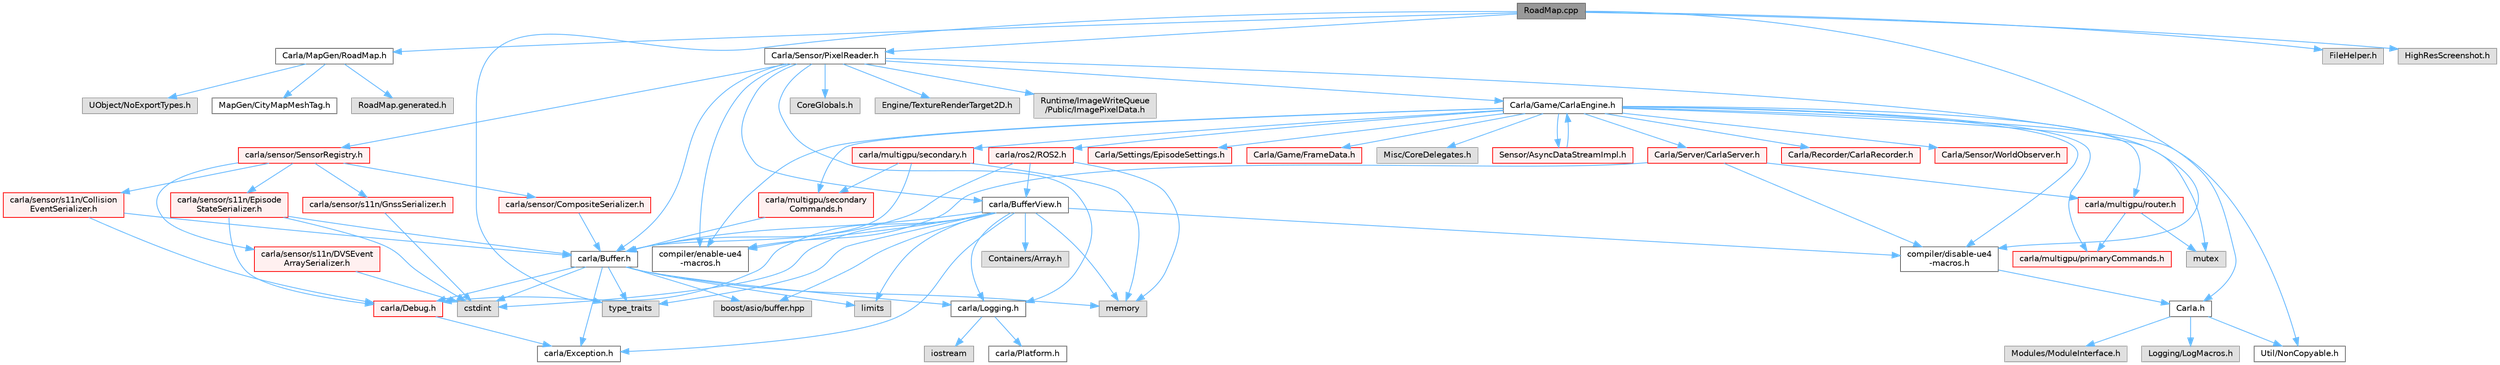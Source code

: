 digraph "RoadMap.cpp"
{
 // INTERACTIVE_SVG=YES
 // LATEX_PDF_SIZE
  bgcolor="transparent";
  edge [fontname=Helvetica,fontsize=10,labelfontname=Helvetica,labelfontsize=10];
  node [fontname=Helvetica,fontsize=10,shape=box,height=0.2,width=0.4];
  Node1 [id="Node000001",label="RoadMap.cpp",height=0.2,width=0.4,color="gray40", fillcolor="grey60", style="filled", fontcolor="black",tooltip=" "];
  Node1 -> Node2 [id="edge1_Node000001_Node000002",color="steelblue1",style="solid",tooltip=" "];
  Node2 [id="Node000002",label="Carla.h",height=0.2,width=0.4,color="grey40", fillcolor="white", style="filled",URL="$d7/d7d/Carla_8h.html",tooltip=" "];
  Node2 -> Node3 [id="edge2_Node000002_Node000003",color="steelblue1",style="solid",tooltip=" "];
  Node3 [id="Node000003",label="Util/NonCopyable.h",height=0.2,width=0.4,color="grey40", fillcolor="white", style="filled",URL="$d4/d57/Unreal_2CarlaUE4_2Plugins_2Carla_2Source_2Carla_2Util_2NonCopyable_8h.html",tooltip=" "];
  Node2 -> Node4 [id="edge3_Node000002_Node000004",color="steelblue1",style="solid",tooltip=" "];
  Node4 [id="Node000004",label="Logging/LogMacros.h",height=0.2,width=0.4,color="grey60", fillcolor="#E0E0E0", style="filled",tooltip=" "];
  Node2 -> Node5 [id="edge4_Node000002_Node000005",color="steelblue1",style="solid",tooltip=" "];
  Node5 [id="Node000005",label="Modules/ModuleInterface.h",height=0.2,width=0.4,color="grey60", fillcolor="#E0E0E0", style="filled",tooltip=" "];
  Node1 -> Node6 [id="edge5_Node000001_Node000006",color="steelblue1",style="solid",tooltip=" "];
  Node6 [id="Node000006",label="Carla/MapGen/RoadMap.h",height=0.2,width=0.4,color="grey40", fillcolor="white", style="filled",URL="$da/d50/RoadMap_8h.html",tooltip=" "];
  Node6 -> Node7 [id="edge6_Node000006_Node000007",color="steelblue1",style="solid",tooltip=" "];
  Node7 [id="Node000007",label="UObject/NoExportTypes.h",height=0.2,width=0.4,color="grey60", fillcolor="#E0E0E0", style="filled",tooltip=" "];
  Node6 -> Node8 [id="edge7_Node000006_Node000008",color="steelblue1",style="solid",tooltip=" "];
  Node8 [id="Node000008",label="MapGen/CityMapMeshTag.h",height=0.2,width=0.4,color="grey40", fillcolor="white", style="filled",URL="$d4/d83/CityMapMeshTag_8h.html",tooltip=" "];
  Node6 -> Node9 [id="edge8_Node000006_Node000009",color="steelblue1",style="solid",tooltip=" "];
  Node9 [id="Node000009",label="RoadMap.generated.h",height=0.2,width=0.4,color="grey60", fillcolor="#E0E0E0", style="filled",tooltip=" "];
  Node1 -> Node10 [id="edge9_Node000001_Node000010",color="steelblue1",style="solid",tooltip=" "];
  Node10 [id="Node000010",label="Carla/Sensor/PixelReader.h",height=0.2,width=0.4,color="grey40", fillcolor="white", style="filled",URL="$df/d2e/PixelReader_8h.html",tooltip=" "];
  Node10 -> Node11 [id="edge10_Node000010_Node000011",color="steelblue1",style="solid",tooltip=" "];
  Node11 [id="Node000011",label="CoreGlobals.h",height=0.2,width=0.4,color="grey60", fillcolor="#E0E0E0", style="filled",tooltip=" "];
  Node10 -> Node12 [id="edge11_Node000010_Node000012",color="steelblue1",style="solid",tooltip=" "];
  Node12 [id="Node000012",label="Engine/TextureRenderTarget2D.h",height=0.2,width=0.4,color="grey60", fillcolor="#E0E0E0", style="filled",tooltip=" "];
  Node10 -> Node13 [id="edge12_Node000010_Node000013",color="steelblue1",style="solid",tooltip=" "];
  Node13 [id="Node000013",label="Runtime/ImageWriteQueue\l/Public/ImagePixelData.h",height=0.2,width=0.4,color="grey60", fillcolor="#E0E0E0", style="filled",tooltip=" "];
  Node10 -> Node14 [id="edge13_Node000010_Node000014",color="steelblue1",style="solid",tooltip=" "];
  Node14 [id="Node000014",label="Carla/Game/CarlaEngine.h",height=0.2,width=0.4,color="grey40", fillcolor="white", style="filled",URL="$d0/d11/CarlaEngine_8h.html",tooltip=" "];
  Node14 -> Node15 [id="edge14_Node000014_Node000015",color="steelblue1",style="solid",tooltip=" "];
  Node15 [id="Node000015",label="Carla/Recorder/CarlaRecorder.h",height=0.2,width=0.4,color="red", fillcolor="#FFF0F0", style="filled",URL="$d9/d6a/CarlaRecorder_8h.html",tooltip=" "];
  Node14 -> Node100 [id="edge15_Node000014_Node000100",color="steelblue1",style="solid",tooltip=" "];
  Node100 [id="Node000100",label="Carla/Sensor/WorldObserver.h",height=0.2,width=0.4,color="red", fillcolor="#FFF0F0", style="filled",URL="$d8/deb/WorldObserver_8h.html",tooltip=" "];
  Node14 -> Node216 [id="edge16_Node000014_Node000216",color="steelblue1",style="solid",tooltip=" "];
  Node216 [id="Node000216",label="Carla/Server/CarlaServer.h",height=0.2,width=0.4,color="red", fillcolor="#FFF0F0", style="filled",URL="$d0/d35/CarlaServer_8h.html",tooltip=" "];
  Node216 -> Node19 [id="edge17_Node000216_Node000019",color="steelblue1",style="solid",tooltip=" "];
  Node19 [id="Node000019",label="compiler/disable-ue4\l-macros.h",height=0.2,width=0.4,color="grey40", fillcolor="white", style="filled",URL="$d2/d02/disable-ue4-macros_8h.html",tooltip=" "];
  Node19 -> Node2 [id="edge18_Node000019_Node000002",color="steelblue1",style="solid",tooltip=" "];
  Node216 -> Node238 [id="edge19_Node000216_Node000238",color="steelblue1",style="solid",tooltip=" "];
  Node238 [id="Node000238",label="carla/multigpu/router.h",height=0.2,width=0.4,color="red", fillcolor="#FFF0F0", style="filled",URL="$da/db7/router_8h.html",tooltip=" "];
  Node238 -> Node247 [id="edge20_Node000238_Node000247",color="steelblue1",style="solid",tooltip=" "];
  Node247 [id="Node000247",label="carla/multigpu/primaryCommands.h",height=0.2,width=0.4,color="red", fillcolor="#FFF0F0", style="filled",URL="$dd/dbf/primaryCommands_8h.html",tooltip=" "];
  Node238 -> Node212 [id="edge21_Node000238_Node000212",color="steelblue1",style="solid",tooltip=" "];
  Node212 [id="Node000212",label="mutex",height=0.2,width=0.4,color="grey60", fillcolor="#E0E0E0", style="filled",tooltip=" "];
  Node216 -> Node22 [id="edge22_Node000216_Node000022",color="steelblue1",style="solid",tooltip=" "];
  Node22 [id="Node000022",label="compiler/enable-ue4\l-macros.h",height=0.2,width=0.4,color="grey40", fillcolor="white", style="filled",URL="$d9/da2/enable-ue4-macros_8h.html",tooltip=" "];
  Node14 -> Node253 [id="edge23_Node000014_Node000253",color="steelblue1",style="solid",tooltip=" "];
  Node253 [id="Node000253",label="Carla/Settings/EpisodeSettings.h",height=0.2,width=0.4,color="red", fillcolor="#FFF0F0", style="filled",URL="$d8/d64/Unreal_2CarlaUE4_2Plugins_2Carla_2Source_2Carla_2Settings_2EpisodeSettings_8h.html",tooltip=" "];
  Node14 -> Node3 [id="edge24_Node000014_Node000003",color="steelblue1",style="solid",tooltip=" "];
  Node14 -> Node255 [id="edge25_Node000014_Node000255",color="steelblue1",style="solid",tooltip=" "];
  Node255 [id="Node000255",label="Carla/Game/FrameData.h",height=0.2,width=0.4,color="red", fillcolor="#FFF0F0", style="filled",URL="$d2/df1/FrameData_8h.html",tooltip=" "];
  Node14 -> Node317 [id="edge26_Node000014_Node000317",color="steelblue1",style="solid",tooltip=" "];
  Node317 [id="Node000317",label="Misc/CoreDelegates.h",height=0.2,width=0.4,color="grey60", fillcolor="#E0E0E0", style="filled",tooltip=" "];
  Node14 -> Node19 [id="edge27_Node000014_Node000019",color="steelblue1",style="solid",tooltip=" "];
  Node14 -> Node238 [id="edge28_Node000014_Node000238",color="steelblue1",style="solid",tooltip=" "];
  Node14 -> Node247 [id="edge29_Node000014_Node000247",color="steelblue1",style="solid",tooltip=" "];
  Node14 -> Node318 [id="edge30_Node000014_Node000318",color="steelblue1",style="solid",tooltip=" "];
  Node318 [id="Node000318",label="carla/multigpu/secondary.h",height=0.2,width=0.4,color="red", fillcolor="#FFF0F0", style="filled",URL="$de/df9/secondary_8h.html",tooltip=" "];
  Node318 -> Node103 [id="edge31_Node000318_Node000103",color="steelblue1",style="solid",tooltip=" "];
  Node103 [id="Node000103",label="carla/Buffer.h",height=0.2,width=0.4,color="grey40", fillcolor="white", style="filled",URL="$d2/dda/carla_2Buffer_8h.html",tooltip=" "];
  Node103 -> Node104 [id="edge32_Node000103_Node000104",color="steelblue1",style="solid",tooltip=" "];
  Node104 [id="Node000104",label="carla/Debug.h",height=0.2,width=0.4,color="red", fillcolor="#FFF0F0", style="filled",URL="$d4/deb/Debug_8h.html",tooltip=" "];
  Node104 -> Node105 [id="edge33_Node000104_Node000105",color="steelblue1",style="solid",tooltip=" "];
  Node105 [id="Node000105",label="carla/Exception.h",height=0.2,width=0.4,color="grey40", fillcolor="white", style="filled",URL="$d8/d8a/Exception_8h.html",tooltip=" "];
  Node103 -> Node105 [id="edge34_Node000103_Node000105",color="steelblue1",style="solid",tooltip=" "];
  Node103 -> Node108 [id="edge35_Node000103_Node000108",color="steelblue1",style="solid",tooltip=" "];
  Node108 [id="Node000108",label="carla/Logging.h",height=0.2,width=0.4,color="grey40", fillcolor="white", style="filled",URL="$de/d87/Logging_8h.html",tooltip=" "];
  Node108 -> Node109 [id="edge36_Node000108_Node000109",color="steelblue1",style="solid",tooltip=" "];
  Node109 [id="Node000109",label="carla/Platform.h",height=0.2,width=0.4,color="grey40", fillcolor="white", style="filled",URL="$d9/dd0/Platform_8h.html",tooltip=" "];
  Node108 -> Node110 [id="edge37_Node000108_Node000110",color="steelblue1",style="solid",tooltip=" "];
  Node110 [id="Node000110",label="iostream",height=0.2,width=0.4,color="grey60", fillcolor="#E0E0E0", style="filled",tooltip=" "];
  Node103 -> Node111 [id="edge38_Node000103_Node000111",color="steelblue1",style="solid",tooltip=" "];
  Node111 [id="Node000111",label="boost/asio/buffer.hpp",height=0.2,width=0.4,color="grey60", fillcolor="#E0E0E0", style="filled",tooltip=" "];
  Node103 -> Node21 [id="edge39_Node000103_Node000021",color="steelblue1",style="solid",tooltip=" "];
  Node21 [id="Node000021",label="cstdint",height=0.2,width=0.4,color="grey60", fillcolor="#E0E0E0", style="filled",tooltip=" "];
  Node103 -> Node112 [id="edge40_Node000103_Node000112",color="steelblue1",style="solid",tooltip=" "];
  Node112 [id="Node000112",label="limits",height=0.2,width=0.4,color="grey60", fillcolor="#E0E0E0", style="filled",tooltip=" "];
  Node103 -> Node113 [id="edge41_Node000103_Node000113",color="steelblue1",style="solid",tooltip=" "];
  Node113 [id="Node000113",label="memory",height=0.2,width=0.4,color="grey60", fillcolor="#E0E0E0", style="filled",tooltip=" "];
  Node103 -> Node38 [id="edge42_Node000103_Node000038",color="steelblue1",style="solid",tooltip=" "];
  Node38 [id="Node000038",label="type_traits",height=0.2,width=0.4,color="grey60", fillcolor="#E0E0E0", style="filled",tooltip=" "];
  Node318 -> Node319 [id="edge43_Node000318_Node000319",color="steelblue1",style="solid",tooltip=" "];
  Node319 [id="Node000319",label="carla/multigpu/secondary\lCommands.h",height=0.2,width=0.4,color="red", fillcolor="#FFF0F0", style="filled",URL="$d6/d9a/secondaryCommands_8h.html",tooltip=" "];
  Node319 -> Node103 [id="edge44_Node000319_Node000103",color="steelblue1",style="solid",tooltip=" "];
  Node318 -> Node113 [id="edge45_Node000318_Node000113",color="steelblue1",style="solid",tooltip=" "];
  Node14 -> Node319 [id="edge46_Node000014_Node000319",color="steelblue1",style="solid",tooltip=" "];
  Node14 -> Node137 [id="edge47_Node000014_Node000137",color="steelblue1",style="solid",tooltip=" "];
  Node137 [id="Node000137",label="carla/ros2/ROS2.h",height=0.2,width=0.4,color="red", fillcolor="#FFF0F0", style="filled",URL="$da/db8/ROS2_8h.html",tooltip=" "];
  Node137 -> Node103 [id="edge48_Node000137_Node000103",color="steelblue1",style="solid",tooltip=" "];
  Node137 -> Node138 [id="edge49_Node000137_Node000138",color="steelblue1",style="solid",tooltip=" "];
  Node138 [id="Node000138",label="carla/BufferView.h",height=0.2,width=0.4,color="grey40", fillcolor="white", style="filled",URL="$d8/dee/BufferView_8h.html",tooltip=" "];
  Node138 -> Node103 [id="edge50_Node000138_Node000103",color="steelblue1",style="solid",tooltip=" "];
  Node138 -> Node104 [id="edge51_Node000138_Node000104",color="steelblue1",style="solid",tooltip=" "];
  Node138 -> Node105 [id="edge52_Node000138_Node000105",color="steelblue1",style="solid",tooltip=" "];
  Node138 -> Node108 [id="edge53_Node000138_Node000108",color="steelblue1",style="solid",tooltip=" "];
  Node138 -> Node111 [id="edge54_Node000138_Node000111",color="steelblue1",style="solid",tooltip=" "];
  Node138 -> Node21 [id="edge55_Node000138_Node000021",color="steelblue1",style="solid",tooltip=" "];
  Node138 -> Node112 [id="edge56_Node000138_Node000112",color="steelblue1",style="solid",tooltip=" "];
  Node138 -> Node113 [id="edge57_Node000138_Node000113",color="steelblue1",style="solid",tooltip=" "];
  Node138 -> Node38 [id="edge58_Node000138_Node000038",color="steelblue1",style="solid",tooltip=" "];
  Node138 -> Node22 [id="edge59_Node000138_Node000022",color="steelblue1",style="solid",tooltip=" "];
  Node138 -> Node139 [id="edge60_Node000138_Node000139",color="steelblue1",style="solid",tooltip=" "];
  Node139 [id="Node000139",label="Containers/Array.h",height=0.2,width=0.4,color="grey60", fillcolor="#E0E0E0", style="filled",tooltip=" "];
  Node138 -> Node19 [id="edge61_Node000138_Node000019",color="steelblue1",style="solid",tooltip=" "];
  Node137 -> Node113 [id="edge62_Node000137_Node000113",color="steelblue1",style="solid",tooltip=" "];
  Node14 -> Node22 [id="edge63_Node000014_Node000022",color="steelblue1",style="solid",tooltip=" "];
  Node14 -> Node212 [id="edge64_Node000014_Node000212",color="steelblue1",style="solid",tooltip=" "];
  Node14 -> Node320 [id="edge65_Node000014_Node000320",color="steelblue1",style="solid",tooltip=" "];
  Node320 [id="Node000320",label="Sensor/AsyncDataStreamImpl.h",height=0.2,width=0.4,color="red", fillcolor="#FFF0F0", style="filled",URL="$d0/d17/AsyncDataStreamImpl_8h.html",tooltip=" "];
  Node320 -> Node14 [id="edge66_Node000320_Node000014",color="steelblue1",style="solid",tooltip=" "];
  Node10 -> Node19 [id="edge67_Node000010_Node000019",color="steelblue1",style="solid",tooltip=" "];
  Node10 -> Node108 [id="edge68_Node000010_Node000108",color="steelblue1",style="solid",tooltip=" "];
  Node10 -> Node103 [id="edge69_Node000010_Node000103",color="steelblue1",style="solid",tooltip=" "];
  Node10 -> Node138 [id="edge70_Node000010_Node000138",color="steelblue1",style="solid",tooltip=" "];
  Node10 -> Node114 [id="edge71_Node000010_Node000114",color="steelblue1",style="solid",tooltip=" "];
  Node114 [id="Node000114",label="carla/sensor/SensorRegistry.h",height=0.2,width=0.4,color="red", fillcolor="#FFF0F0", style="filled",URL="$d4/d03/SensorRegistry_8h.html",tooltip=" "];
  Node114 -> Node115 [id="edge72_Node000114_Node000115",color="steelblue1",style="solid",tooltip=" "];
  Node115 [id="Node000115",label="carla/sensor/CompositeSerializer.h",height=0.2,width=0.4,color="red", fillcolor="#FFF0F0", style="filled",URL="$d0/dc9/CompositeSerializer_8h.html",tooltip=" "];
  Node115 -> Node103 [id="edge73_Node000115_Node000103",color="steelblue1",style="solid",tooltip=" "];
  Node114 -> Node144 [id="edge74_Node000114_Node000144",color="steelblue1",style="solid",tooltip=" "];
  Node144 [id="Node000144",label="carla/sensor/s11n/Collision\lEventSerializer.h",height=0.2,width=0.4,color="red", fillcolor="#FFF0F0", style="filled",URL="$d8/d9f/CollisionEventSerializer_8h.html",tooltip=" "];
  Node144 -> Node103 [id="edge75_Node000144_Node000103",color="steelblue1",style="solid",tooltip=" "];
  Node144 -> Node104 [id="edge76_Node000144_Node000104",color="steelblue1",style="solid",tooltip=" "];
  Node114 -> Node157 [id="edge77_Node000114_Node000157",color="steelblue1",style="solid",tooltip=" "];
  Node157 [id="Node000157",label="carla/sensor/s11n/DVSEvent\lArraySerializer.h",height=0.2,width=0.4,color="red", fillcolor="#FFF0F0", style="filled",URL="$d7/d74/DVSEventArraySerializer_8h.html",tooltip=" "];
  Node157 -> Node21 [id="edge78_Node000157_Node000021",color="steelblue1",style="solid",tooltip=" "];
  Node114 -> Node159 [id="edge79_Node000114_Node000159",color="steelblue1",style="solid",tooltip=" "];
  Node159 [id="Node000159",label="carla/sensor/s11n/Episode\lStateSerializer.h",height=0.2,width=0.4,color="red", fillcolor="#FFF0F0", style="filled",URL="$dd/dd8/EpisodeStateSerializer_8h.html",tooltip=" "];
  Node159 -> Node103 [id="edge80_Node000159_Node000103",color="steelblue1",style="solid",tooltip=" "];
  Node159 -> Node104 [id="edge81_Node000159_Node000104",color="steelblue1",style="solid",tooltip=" "];
  Node159 -> Node21 [id="edge82_Node000159_Node000021",color="steelblue1",style="solid",tooltip=" "];
  Node114 -> Node167 [id="edge83_Node000114_Node000167",color="steelblue1",style="solid",tooltip=" "];
  Node167 [id="Node000167",label="carla/sensor/s11n/GnssSerializer.h",height=0.2,width=0.4,color="red", fillcolor="#FFF0F0", style="filled",URL="$d6/dc5/GnssSerializer_8h.html",tooltip=" "];
  Node167 -> Node21 [id="edge84_Node000167_Node000021",color="steelblue1",style="solid",tooltip=" "];
  Node10 -> Node22 [id="edge85_Node000010_Node000022",color="steelblue1",style="solid",tooltip=" "];
  Node1 -> Node321 [id="edge86_Node000001_Node000321",color="steelblue1",style="solid",tooltip=" "];
  Node321 [id="Node000321",label="FileHelper.h",height=0.2,width=0.4,color="grey60", fillcolor="#E0E0E0", style="filled",tooltip=" "];
  Node1 -> Node322 [id="edge87_Node000001_Node000322",color="steelblue1",style="solid",tooltip=" "];
  Node322 [id="Node000322",label="HighResScreenshot.h",height=0.2,width=0.4,color="grey60", fillcolor="#E0E0E0", style="filled",tooltip=" "];
  Node1 -> Node38 [id="edge88_Node000001_Node000038",color="steelblue1",style="solid",tooltip=" "];
}
